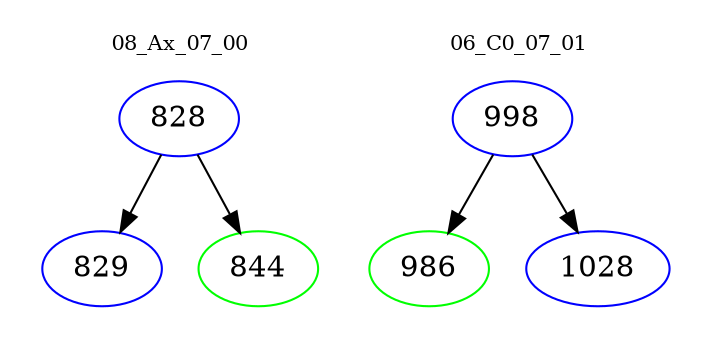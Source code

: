 digraph{
subgraph cluster_0 {
color = white
label = "08_Ax_07_00";
fontsize=10;
T0_828 [label="828", color="blue"]
T0_828 -> T0_829 [color="black"]
T0_829 [label="829", color="blue"]
T0_828 -> T0_844 [color="black"]
T0_844 [label="844", color="green"]
}
subgraph cluster_1 {
color = white
label = "06_C0_07_01";
fontsize=10;
T1_998 [label="998", color="blue"]
T1_998 -> T1_986 [color="black"]
T1_986 [label="986", color="green"]
T1_998 -> T1_1028 [color="black"]
T1_1028 [label="1028", color="blue"]
}
}
